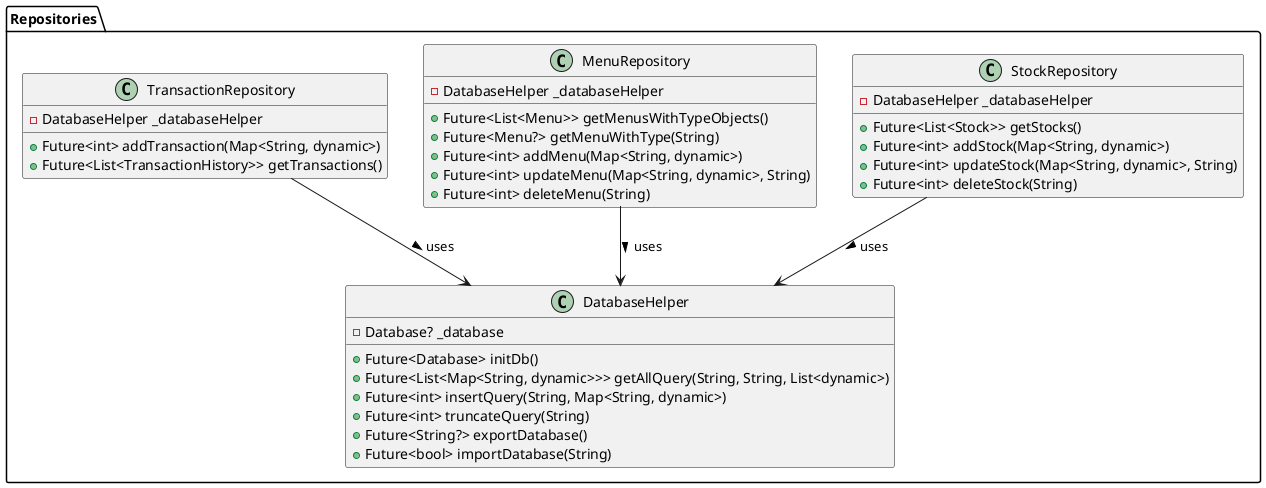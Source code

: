 @startuml "Repositories - Class Diagram"

package "Repositories" {
    class "DatabaseHelper" as DatabaseHelper {
        - Database? _database
        + Future<Database> initDb()
        + Future<List<Map<String, dynamic>>> getAllQuery(String, String, List<dynamic>)
        + Future<int> insertQuery(String, Map<String, dynamic>)
        + Future<int> truncateQuery(String)
        + Future<String?> exportDatabase()
        + Future<bool> importDatabase(String)
    }
    
    class "StockRepository" as StockRepository {
        - DatabaseHelper _databaseHelper
        + Future<List<Stock>> getStocks()
        + Future<int> addStock(Map<String, dynamic>)
        + Future<int> updateStock(Map<String, dynamic>, String)
        + Future<int> deleteStock(String)
    }
    
    class "MenuRepository" as MenuRepository {
        - DatabaseHelper _databaseHelper
        + Future<List<Menu>> getMenusWithTypeObjects()
        + Future<Menu?> getMenuWithType(String)
        + Future<int> addMenu(Map<String, dynamic>)
        + Future<int> updateMenu(Map<String, dynamic>, String)
        + Future<int> deleteMenu(String)
    }
    
    class "TransactionRepository" as TransactionRepository {
        - DatabaseHelper _databaseHelper
        + Future<int> addTransaction(Map<String, dynamic>)
        + Future<List<TransactionHistory>> getTransactions()
    }
    
    StockRepository --> DatabaseHelper : uses >
    MenuRepository --> DatabaseHelper : uses >
    TransactionRepository --> DatabaseHelper : uses >
}

@enduml